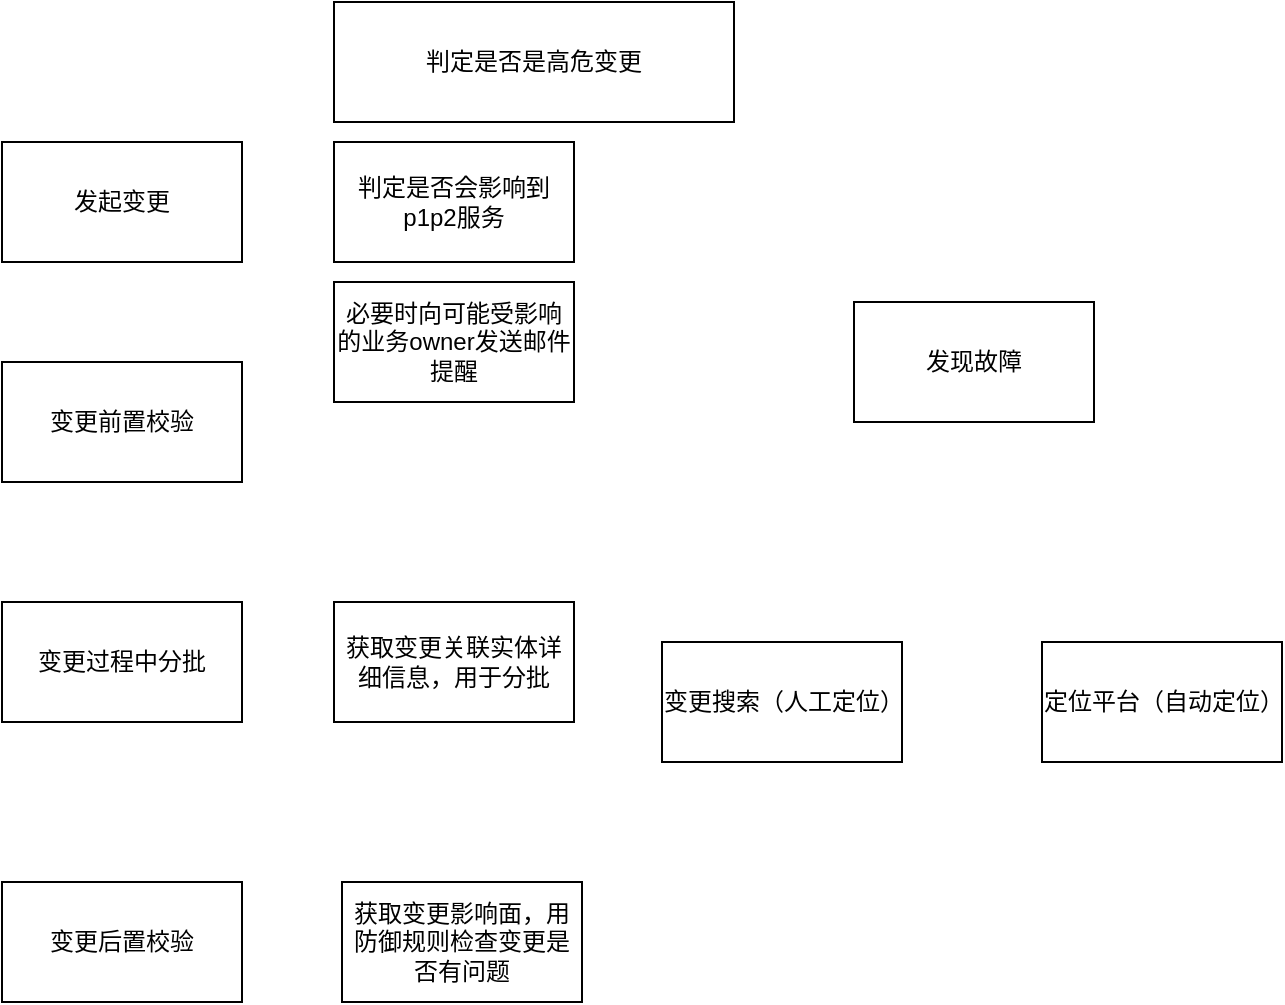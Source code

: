 <mxfile version="12.7.9" type="github">
  <diagram id="GG9u6aIBvdDvP1Iufii3" name="Page-1">
    <mxGraphModel dx="1268" dy="689" grid="1" gridSize="10" guides="1" tooltips="1" connect="1" arrows="1" fold="1" page="1" pageScale="1" pageWidth="827" pageHeight="1169" math="0" shadow="0">
      <root>
        <mxCell id="0" />
        <mxCell id="1" parent="0" />
        <mxCell id="JzPNbB1eXUyXGoEPm5oQ-1" value="变更前置校验" style="rounded=0;whiteSpace=wrap;html=1;" parent="1" vertex="1">
          <mxGeometry x="124" y="220" width="120" height="60" as="geometry" />
        </mxCell>
        <mxCell id="JzPNbB1eXUyXGoEPm5oQ-2" value="变更后置校验" style="rounded=0;whiteSpace=wrap;html=1;" parent="1" vertex="1">
          <mxGeometry x="124" y="480" width="120" height="60" as="geometry" />
        </mxCell>
        <mxCell id="JzPNbB1eXUyXGoEPm5oQ-3" value="变更搜索（人工定位）" style="rounded=0;whiteSpace=wrap;html=1;" parent="1" vertex="1">
          <mxGeometry x="454" y="360" width="120" height="60" as="geometry" />
        </mxCell>
        <mxCell id="JzPNbB1eXUyXGoEPm5oQ-4" value="定位平台（自动定位）" style="rounded=0;whiteSpace=wrap;html=1;" parent="1" vertex="1">
          <mxGeometry x="644" y="360" width="120" height="60" as="geometry" />
        </mxCell>
        <mxCell id="vYbNb0XnAJFqB-Px6j5s-7" value="变更过程中分批" style="rounded=0;whiteSpace=wrap;html=1;" vertex="1" parent="1">
          <mxGeometry x="124" y="340" width="120" height="60" as="geometry" />
        </mxCell>
        <mxCell id="vYbNb0XnAJFqB-Px6j5s-8" value="发起变更" style="rounded=0;whiteSpace=wrap;html=1;" vertex="1" parent="1">
          <mxGeometry x="124" y="110" width="120" height="60" as="geometry" />
        </mxCell>
        <mxCell id="vYbNb0XnAJFqB-Px6j5s-17" value="判定是否是高危变更" style="rounded=0;whiteSpace=wrap;html=1;" vertex="1" parent="1">
          <mxGeometry x="290" y="40" width="200" height="60" as="geometry" />
        </mxCell>
        <mxCell id="vYbNb0XnAJFqB-Px6j5s-18" value="判定是否会影响到p1p2服务" style="rounded=0;whiteSpace=wrap;html=1;" vertex="1" parent="1">
          <mxGeometry x="290" y="110" width="120" height="60" as="geometry" />
        </mxCell>
        <mxCell id="vYbNb0XnAJFqB-Px6j5s-19" value="必要时向可能受影响的业务owner发送邮件提醒" style="rounded=0;whiteSpace=wrap;html=1;" vertex="1" parent="1">
          <mxGeometry x="290" y="180" width="120" height="60" as="geometry" />
        </mxCell>
        <mxCell id="vYbNb0XnAJFqB-Px6j5s-20" value="获取变更关联实体详细信息，用于分批" style="rounded=0;whiteSpace=wrap;html=1;" vertex="1" parent="1">
          <mxGeometry x="290" y="340" width="120" height="60" as="geometry" />
        </mxCell>
        <mxCell id="vYbNb0XnAJFqB-Px6j5s-21" value="获取变更影响面，用防御规则检查变更是否有问题" style="rounded=0;whiteSpace=wrap;html=1;" vertex="1" parent="1">
          <mxGeometry x="294" y="480" width="120" height="60" as="geometry" />
        </mxCell>
        <mxCell id="vYbNb0XnAJFqB-Px6j5s-22" value="发现故障" style="rounded=0;whiteSpace=wrap;html=1;" vertex="1" parent="1">
          <mxGeometry x="550" y="190" width="120" height="60" as="geometry" />
        </mxCell>
      </root>
    </mxGraphModel>
  </diagram>
</mxfile>
